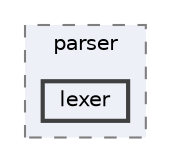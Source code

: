 digraph "src/parser/lexer"
{
 // LATEX_PDF_SIZE
  bgcolor="transparent";
  edge [fontname=Helvetica,fontsize=10,labelfontname=Helvetica,labelfontsize=10];
  node [fontname=Helvetica,fontsize=10,shape=box,height=0.2,width=0.4];
  compound=true
  subgraph clusterdir_6cd8491d143eb218b70983dbdb3c58bc {
    graph [ bgcolor="#edf0f7", pencolor="grey50", label="parser", fontname=Helvetica,fontsize=10 style="filled,dashed", URL="dir_6cd8491d143eb218b70983dbdb3c58bc.html",tooltip=""]
  dir_7a43006265ec3b3dc577f500dd09a803 [label="lexer", fillcolor="#edf0f7", color="grey25", style="filled,bold", URL="dir_7a43006265ec3b3dc577f500dd09a803.html",tooltip=""];
  }
}
